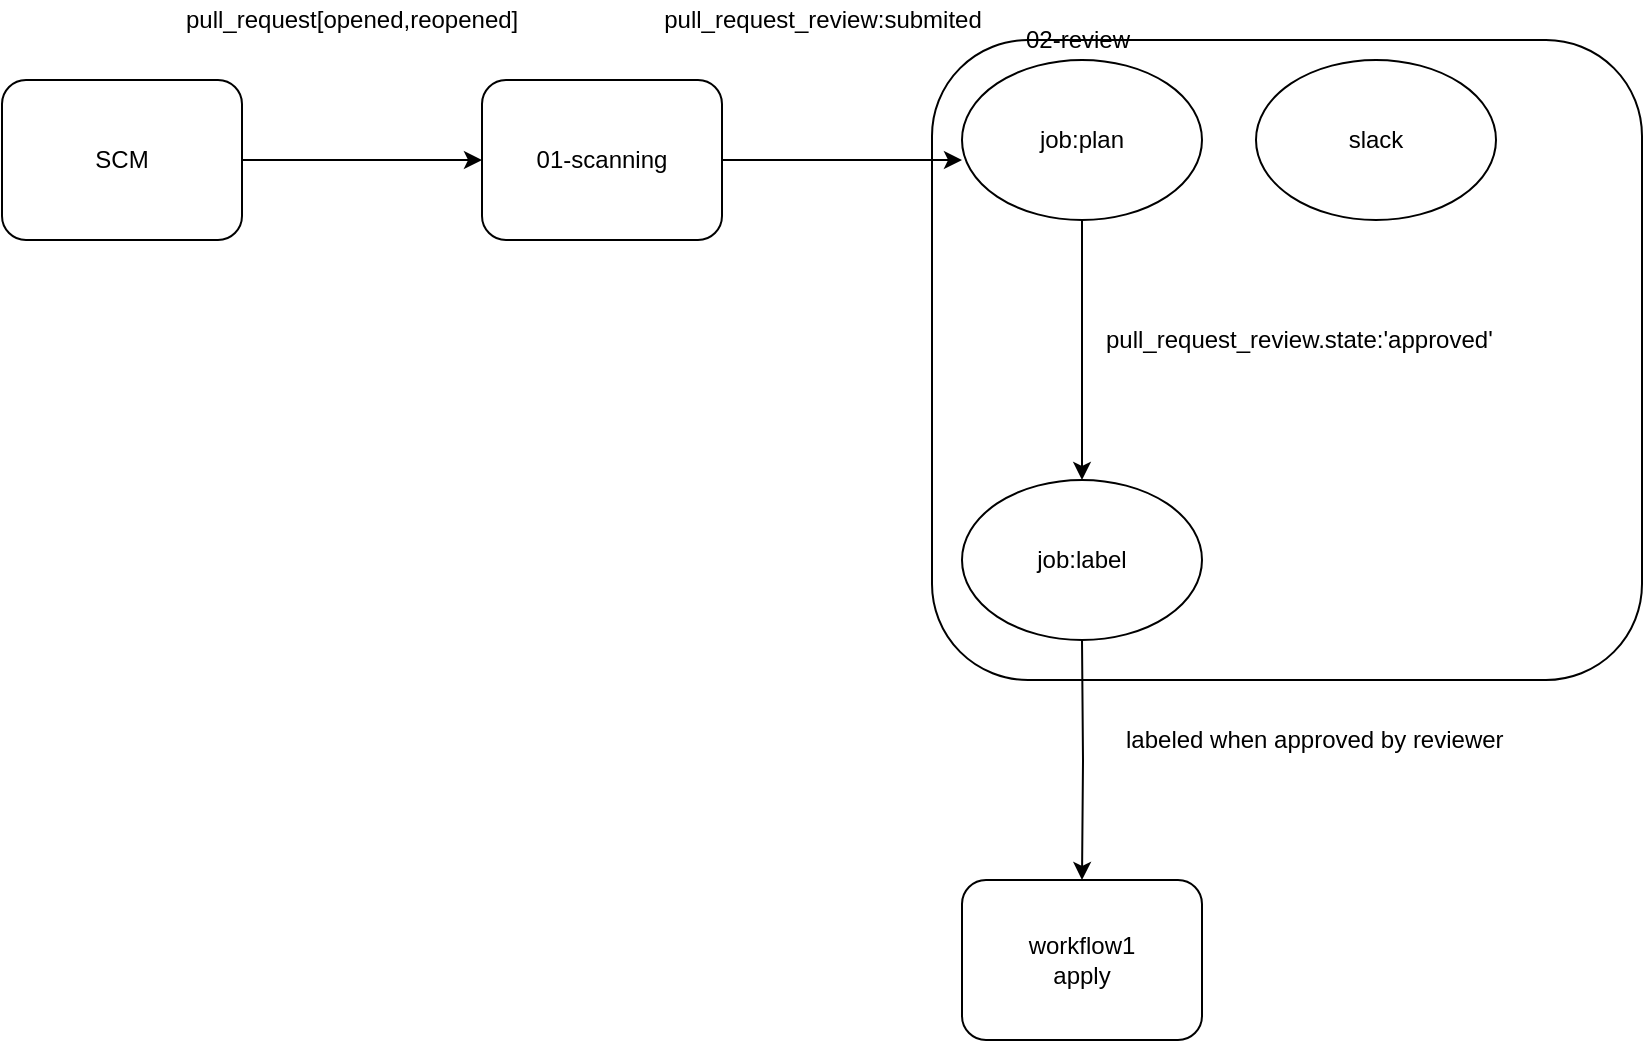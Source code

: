 <mxfile version="12.2.4" pages="1"><diagram id="HlF0zedFVZTUrf8c95Gx" name="github-actions-terraform"><mxGraphModel dx="374" dy="362" grid="1" gridSize="10" guides="1" tooltips="1" connect="1" arrows="1" fold="1" page="1" pageScale="1" pageWidth="827" pageHeight="1169" math="0" shadow="0"><root><mxCell id="0"/><mxCell id="1" parent="0"/><mxCell id="21" value="" style="rounded=1;whiteSpace=wrap;html=1;" parent="1" vertex="1"><mxGeometry x="545" y="100" width="355" height="320" as="geometry"/></mxCell><mxCell id="7" style="edgeStyle=orthogonalEdgeStyle;rounded=0;orthogonalLoop=1;jettySize=auto;html=1;entryX=0;entryY=0.5;entryDx=0;entryDy=0;" parent="1" source="2" target="6" edge="1"><mxGeometry relative="1" as="geometry"/></mxCell><mxCell id="2" value="SCM" style="rounded=1;whiteSpace=wrap;html=1;arcSize=15;" parent="1" vertex="1"><mxGeometry x="80" y="120" width="120" height="80" as="geometry"/></mxCell><mxCell id="10" style="edgeStyle=orthogonalEdgeStyle;rounded=0;orthogonalLoop=1;jettySize=auto;html=1;entryX=0;entryY=0.5;entryDx=0;entryDy=0;" parent="1" source="6" edge="1"><mxGeometry relative="1" as="geometry"><mxPoint x="560" y="160" as="targetPoint"/></mxGeometry></mxCell><mxCell id="6" value="01-scanning" style="rounded=1;whiteSpace=wrap;html=1;arcSize=15;" parent="1" vertex="1"><mxGeometry x="320" y="120" width="120" height="80" as="geometry"/></mxCell><mxCell id="8" value="pull_request[opened,reopened]" style="text;html=1;resizable=0;points=[];autosize=1;align=left;verticalAlign=top;spacingTop=-4;" parent="1" vertex="1"><mxGeometry x="170" y="80" width="180" height="20" as="geometry"/></mxCell><mxCell id="11" value="pull_request_review:submited" style="text;html=1;resizable=0;points=[];autosize=1;align=center;verticalAlign=top;spacingTop=-4;" parent="1" vertex="1"><mxGeometry x="405" y="80" width="170" height="20" as="geometry"/></mxCell><mxCell id="16" style="edgeStyle=orthogonalEdgeStyle;rounded=0;orthogonalLoop=1;jettySize=auto;html=1;entryX=0.5;entryY=0;entryDx=0;entryDy=0;" parent="1" target="15" edge="1"><mxGeometry relative="1" as="geometry"><mxPoint x="620" y="400" as="sourcePoint"/></mxGeometry></mxCell><mxCell id="14" value="pull_request_review.state:'approved'" style="text;html=1;resizable=0;points=[];autosize=1;align=left;verticalAlign=top;spacingTop=-4;" parent="1" vertex="1"><mxGeometry x="630" y="240" width="210" height="20" as="geometry"/></mxCell><mxCell id="15" value="workflow1&lt;br&gt;apply" style="rounded=1;whiteSpace=wrap;html=1;arcSize=15;" parent="1" vertex="1"><mxGeometry x="560" y="520" width="120" height="80" as="geometry"/></mxCell><mxCell id="17" value="labeled when approved by reviewer" style="text;html=1;resizable=0;points=[];autosize=1;align=left;verticalAlign=top;spacingTop=-4;" parent="1" vertex="1"><mxGeometry x="640" y="440" width="200" height="20" as="geometry"/></mxCell><mxCell id="19" value="job:plan" style="ellipse;whiteSpace=wrap;html=1;" parent="1" vertex="1"><mxGeometry x="560" y="110" width="120" height="80" as="geometry"/></mxCell><mxCell id="20" value="job:label" style="ellipse;whiteSpace=wrap;html=1;" parent="1" vertex="1"><mxGeometry x="560" y="320" width="120" height="80" as="geometry"/></mxCell><mxCell id="22" value="02-review" style="text;html=1;resizable=0;points=[];autosize=1;align=left;verticalAlign=top;spacingTop=-4;" parent="1" vertex="1"><mxGeometry x="590" y="90" width="70" height="20" as="geometry"/></mxCell><mxCell id="23" value="slack" style="ellipse;whiteSpace=wrap;html=1;" parent="1" vertex="1"><mxGeometry x="707" y="110" width="120" height="80" as="geometry"/></mxCell><mxCell id="24" value="" style="endArrow=classic;html=1;exitX=0.5;exitY=1;exitDx=0;exitDy=0;entryX=0.5;entryY=0;entryDx=0;entryDy=0;" parent="1" source="19" target="20" edge="1"><mxGeometry width="50" height="50" relative="1" as="geometry"><mxPoint x="630" y="270" as="sourcePoint"/><mxPoint x="680" y="220" as="targetPoint"/></mxGeometry></mxCell></root></mxGraphModel></diagram></mxfile>